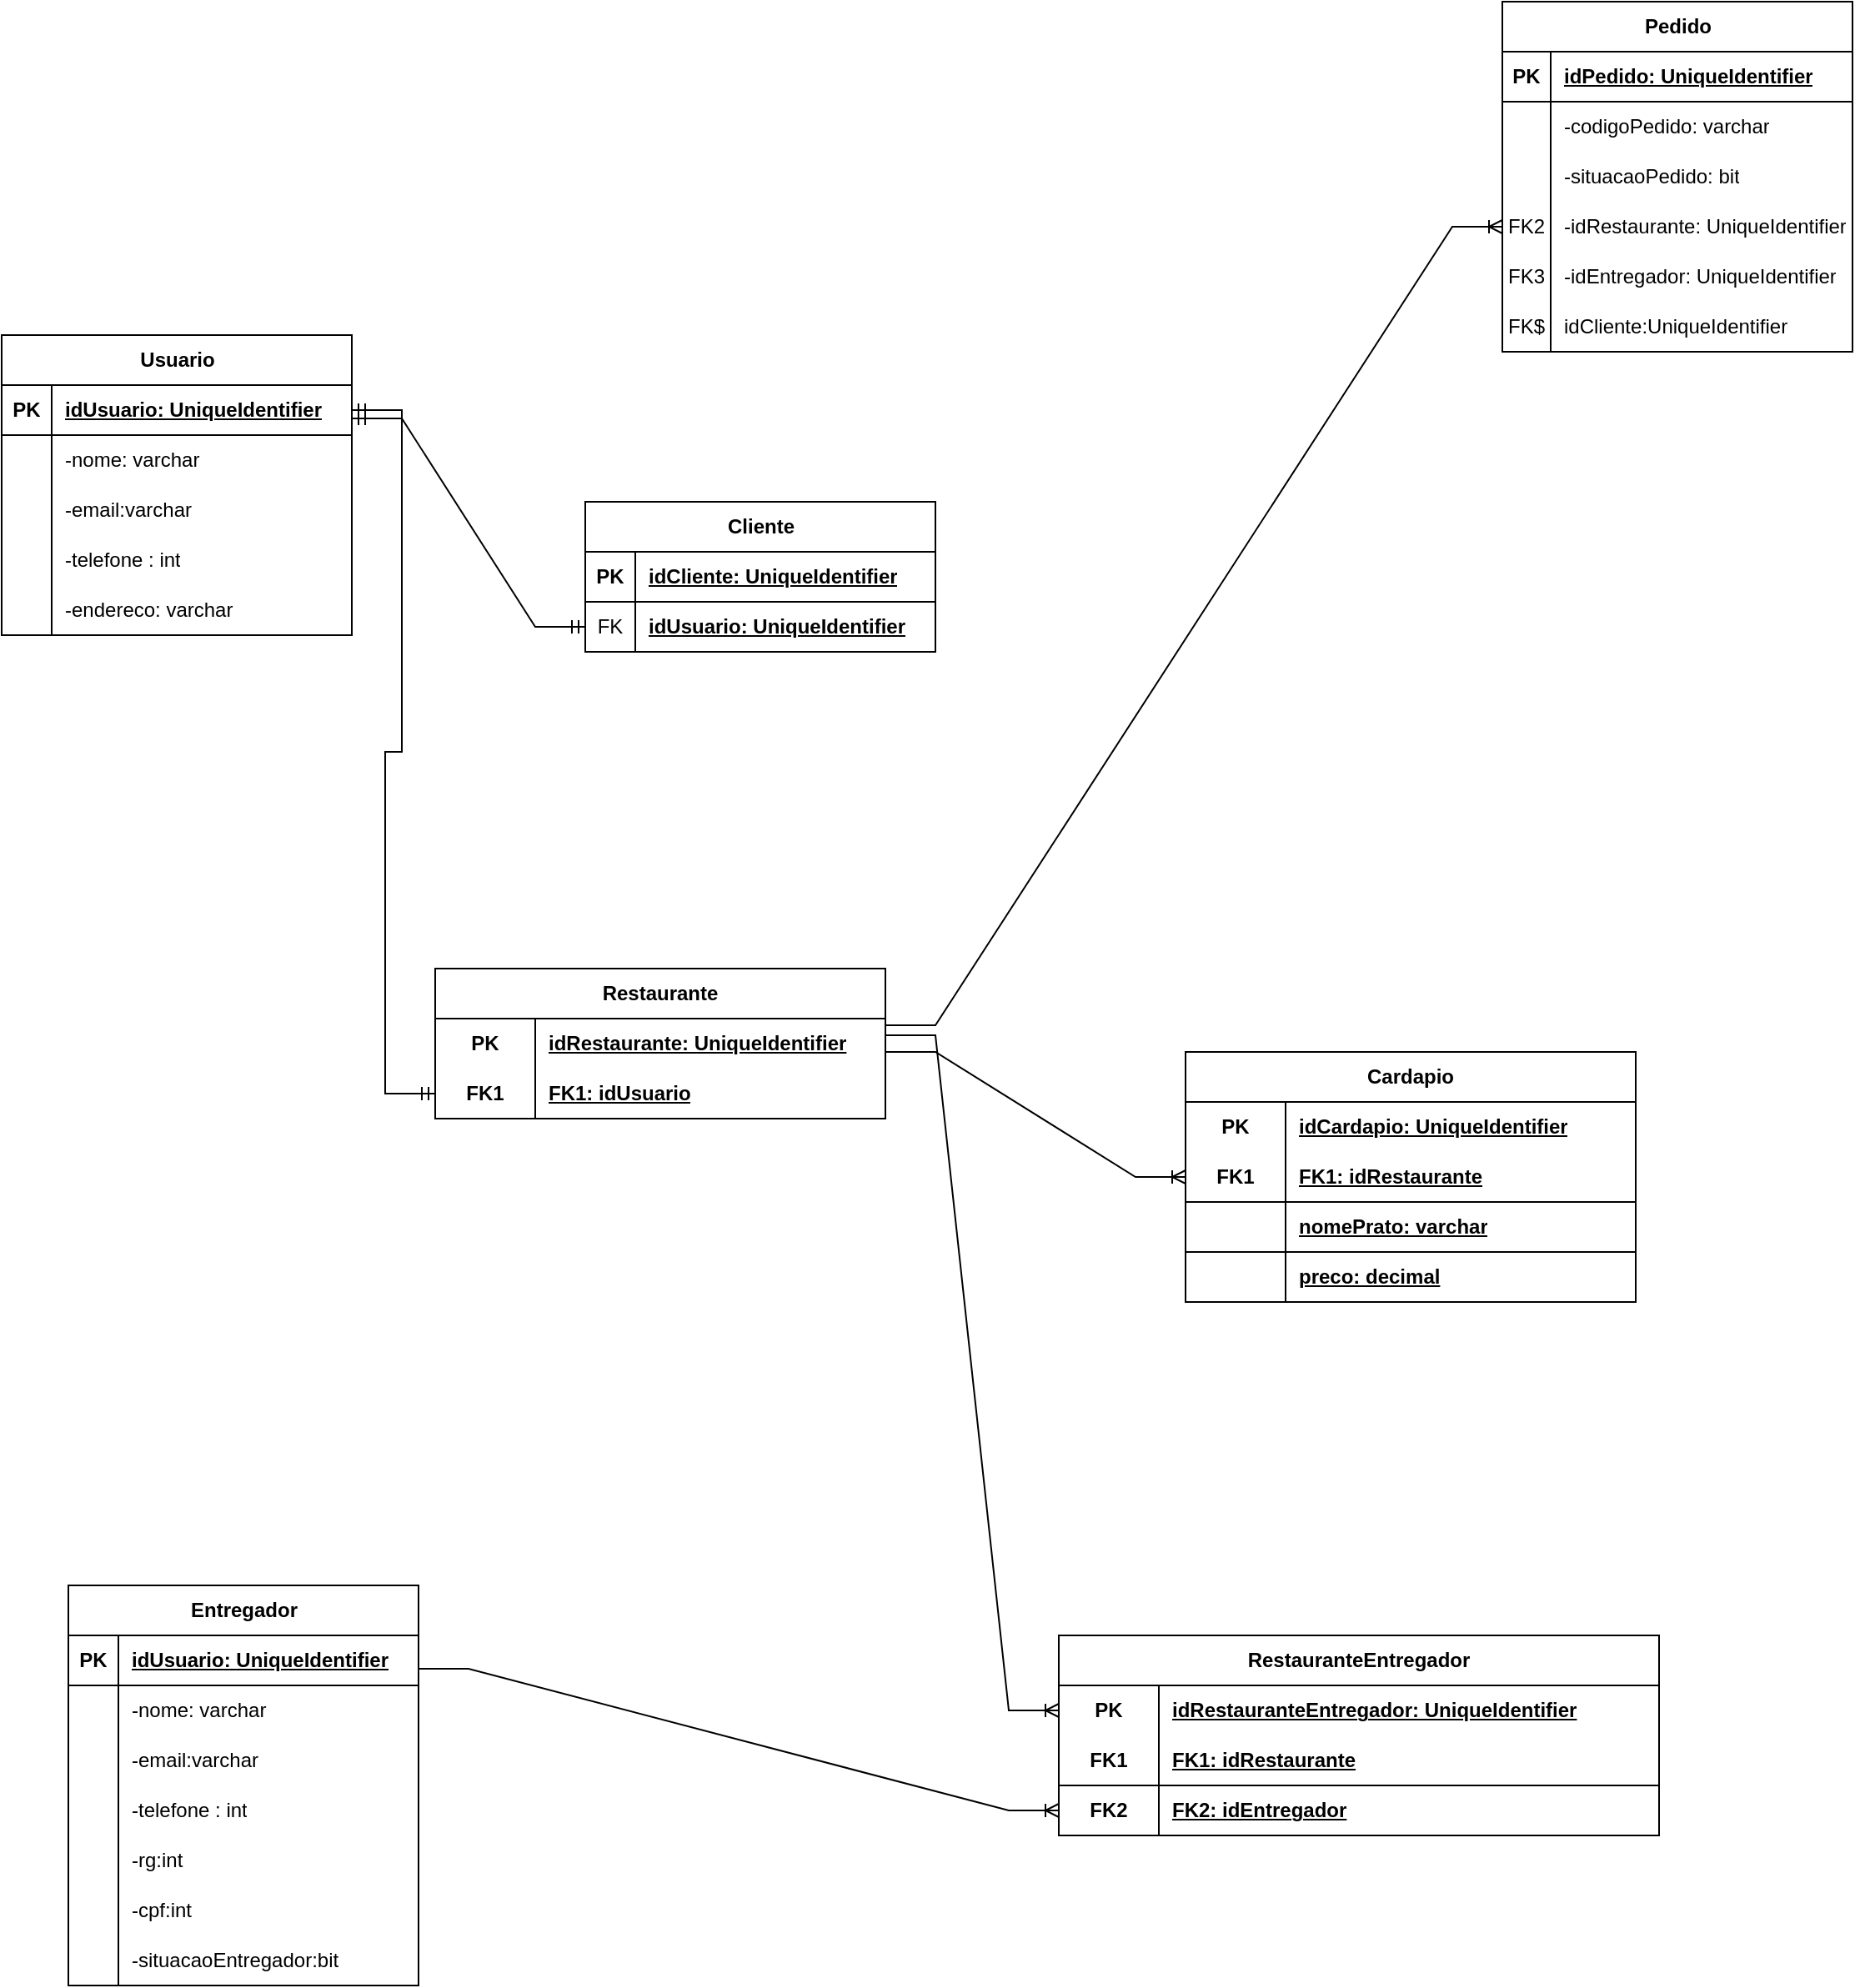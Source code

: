 <mxfile version="24.7.8">
  <diagram name="Página-1" id="-Y7dReDqLMG_7p6A-s5E">
    <mxGraphModel dx="2230" dy="709" grid="1" gridSize="10" guides="1" tooltips="1" connect="1" arrows="1" fold="1" page="1" pageScale="1" pageWidth="827" pageHeight="1169" math="0" shadow="0">
      <root>
        <mxCell id="0" />
        <mxCell id="1" parent="0" />
        <mxCell id="QCK3yea9GTMi5cjXFWYi-73" value="Usuario" style="shape=table;startSize=30;container=1;collapsible=1;childLayout=tableLayout;fixedRows=1;rowLines=0;fontStyle=1;align=center;resizeLast=1;html=1;" parent="1" vertex="1">
          <mxGeometry x="-580" y="680" width="210" height="180" as="geometry" />
        </mxCell>
        <mxCell id="QCK3yea9GTMi5cjXFWYi-74" value="" style="shape=tableRow;horizontal=0;startSize=0;swimlaneHead=0;swimlaneBody=0;fillColor=none;collapsible=0;dropTarget=0;points=[[0,0.5],[1,0.5]];portConstraint=eastwest;top=0;left=0;right=0;bottom=1;" parent="QCK3yea9GTMi5cjXFWYi-73" vertex="1">
          <mxGeometry y="30" width="210" height="30" as="geometry" />
        </mxCell>
        <mxCell id="QCK3yea9GTMi5cjXFWYi-75" value="PK" style="shape=partialRectangle;connectable=0;fillColor=none;top=0;left=0;bottom=0;right=0;fontStyle=1;overflow=hidden;whiteSpace=wrap;html=1;" parent="QCK3yea9GTMi5cjXFWYi-74" vertex="1">
          <mxGeometry width="30" height="30" as="geometry">
            <mxRectangle width="30" height="30" as="alternateBounds" />
          </mxGeometry>
        </mxCell>
        <mxCell id="QCK3yea9GTMi5cjXFWYi-76" value="idUsuario: UniqueIdentifier" style="shape=partialRectangle;connectable=0;fillColor=none;top=0;left=0;bottom=0;right=0;align=left;spacingLeft=6;fontStyle=5;overflow=hidden;whiteSpace=wrap;html=1;" parent="QCK3yea9GTMi5cjXFWYi-74" vertex="1">
          <mxGeometry x="30" width="180" height="30" as="geometry">
            <mxRectangle width="180" height="30" as="alternateBounds" />
          </mxGeometry>
        </mxCell>
        <mxCell id="QCK3yea9GTMi5cjXFWYi-77" value="" style="shape=tableRow;horizontal=0;startSize=0;swimlaneHead=0;swimlaneBody=0;fillColor=none;collapsible=0;dropTarget=0;points=[[0,0.5],[1,0.5]];portConstraint=eastwest;top=0;left=0;right=0;bottom=0;" parent="QCK3yea9GTMi5cjXFWYi-73" vertex="1">
          <mxGeometry y="60" width="210" height="30" as="geometry" />
        </mxCell>
        <mxCell id="QCK3yea9GTMi5cjXFWYi-78" value="" style="shape=partialRectangle;connectable=0;fillColor=none;top=0;left=0;bottom=0;right=0;editable=1;overflow=hidden;whiteSpace=wrap;html=1;" parent="QCK3yea9GTMi5cjXFWYi-77" vertex="1">
          <mxGeometry width="30" height="30" as="geometry">
            <mxRectangle width="30" height="30" as="alternateBounds" />
          </mxGeometry>
        </mxCell>
        <mxCell id="QCK3yea9GTMi5cjXFWYi-79" value="-nome: varchar" style="shape=partialRectangle;connectable=0;fillColor=none;top=0;left=0;bottom=0;right=0;align=left;spacingLeft=6;overflow=hidden;whiteSpace=wrap;html=1;" parent="QCK3yea9GTMi5cjXFWYi-77" vertex="1">
          <mxGeometry x="30" width="180" height="30" as="geometry">
            <mxRectangle width="180" height="30" as="alternateBounds" />
          </mxGeometry>
        </mxCell>
        <mxCell id="QCK3yea9GTMi5cjXFWYi-80" value="" style="shape=tableRow;horizontal=0;startSize=0;swimlaneHead=0;swimlaneBody=0;fillColor=none;collapsible=0;dropTarget=0;points=[[0,0.5],[1,0.5]];portConstraint=eastwest;top=0;left=0;right=0;bottom=0;" parent="QCK3yea9GTMi5cjXFWYi-73" vertex="1">
          <mxGeometry y="90" width="210" height="30" as="geometry" />
        </mxCell>
        <mxCell id="QCK3yea9GTMi5cjXFWYi-81" value="" style="shape=partialRectangle;connectable=0;fillColor=none;top=0;left=0;bottom=0;right=0;editable=1;overflow=hidden;whiteSpace=wrap;html=1;" parent="QCK3yea9GTMi5cjXFWYi-80" vertex="1">
          <mxGeometry width="30" height="30" as="geometry">
            <mxRectangle width="30" height="30" as="alternateBounds" />
          </mxGeometry>
        </mxCell>
        <mxCell id="QCK3yea9GTMi5cjXFWYi-82" value="-email:varchar" style="shape=partialRectangle;connectable=0;fillColor=none;top=0;left=0;bottom=0;right=0;align=left;spacingLeft=6;overflow=hidden;whiteSpace=wrap;html=1;" parent="QCK3yea9GTMi5cjXFWYi-80" vertex="1">
          <mxGeometry x="30" width="180" height="30" as="geometry">
            <mxRectangle width="180" height="30" as="alternateBounds" />
          </mxGeometry>
        </mxCell>
        <mxCell id="QCK3yea9GTMi5cjXFWYi-83" value="" style="shape=tableRow;horizontal=0;startSize=0;swimlaneHead=0;swimlaneBody=0;fillColor=none;collapsible=0;dropTarget=0;points=[[0,0.5],[1,0.5]];portConstraint=eastwest;top=0;left=0;right=0;bottom=0;" parent="QCK3yea9GTMi5cjXFWYi-73" vertex="1">
          <mxGeometry y="120" width="210" height="30" as="geometry" />
        </mxCell>
        <mxCell id="QCK3yea9GTMi5cjXFWYi-84" value="" style="shape=partialRectangle;connectable=0;fillColor=none;top=0;left=0;bottom=0;right=0;editable=1;overflow=hidden;whiteSpace=wrap;html=1;" parent="QCK3yea9GTMi5cjXFWYi-83" vertex="1">
          <mxGeometry width="30" height="30" as="geometry">
            <mxRectangle width="30" height="30" as="alternateBounds" />
          </mxGeometry>
        </mxCell>
        <mxCell id="QCK3yea9GTMi5cjXFWYi-85" value="-telefone : int" style="shape=partialRectangle;connectable=0;fillColor=none;top=0;left=0;bottom=0;right=0;align=left;spacingLeft=6;overflow=hidden;whiteSpace=wrap;html=1;" parent="QCK3yea9GTMi5cjXFWYi-83" vertex="1">
          <mxGeometry x="30" width="180" height="30" as="geometry">
            <mxRectangle width="180" height="30" as="alternateBounds" />
          </mxGeometry>
        </mxCell>
        <mxCell id="QCK3yea9GTMi5cjXFWYi-90" style="shape=tableRow;horizontal=0;startSize=0;swimlaneHead=0;swimlaneBody=0;fillColor=none;collapsible=0;dropTarget=0;points=[[0,0.5],[1,0.5]];portConstraint=eastwest;top=0;left=0;right=0;bottom=0;" parent="QCK3yea9GTMi5cjXFWYi-73" vertex="1">
          <mxGeometry y="150" width="210" height="30" as="geometry" />
        </mxCell>
        <mxCell id="QCK3yea9GTMi5cjXFWYi-91" style="shape=partialRectangle;connectable=0;fillColor=none;top=0;left=0;bottom=0;right=0;editable=1;overflow=hidden;whiteSpace=wrap;html=1;" parent="QCK3yea9GTMi5cjXFWYi-90" vertex="1">
          <mxGeometry width="30" height="30" as="geometry">
            <mxRectangle width="30" height="30" as="alternateBounds" />
          </mxGeometry>
        </mxCell>
        <mxCell id="QCK3yea9GTMi5cjXFWYi-92" value="-endereco: varchar" style="shape=partialRectangle;connectable=0;fillColor=none;top=0;left=0;bottom=0;right=0;align=left;spacingLeft=6;overflow=hidden;whiteSpace=wrap;html=1;" parent="QCK3yea9GTMi5cjXFWYi-90" vertex="1">
          <mxGeometry x="30" width="180" height="30" as="geometry">
            <mxRectangle width="180" height="30" as="alternateBounds" />
          </mxGeometry>
        </mxCell>
        <mxCell id="QCK3yea9GTMi5cjXFWYi-109" value="Restaurante" style="shape=table;startSize=30;container=1;collapsible=1;childLayout=tableLayout;fixedRows=1;rowLines=0;fontStyle=1;align=center;resizeLast=1;html=1;whiteSpace=wrap;" parent="1" vertex="1">
          <mxGeometry x="-320" y="1060" width="270" height="90" as="geometry" />
        </mxCell>
        <mxCell id="QCK3yea9GTMi5cjXFWYi-110" value="" style="shape=tableRow;horizontal=0;startSize=0;swimlaneHead=0;swimlaneBody=0;fillColor=none;collapsible=0;dropTarget=0;points=[[0,0.5],[1,0.5]];portConstraint=eastwest;top=0;left=0;right=0;bottom=0;html=1;" parent="QCK3yea9GTMi5cjXFWYi-109" vertex="1">
          <mxGeometry y="30" width="270" height="30" as="geometry" />
        </mxCell>
        <mxCell id="QCK3yea9GTMi5cjXFWYi-111" value="PK" style="shape=partialRectangle;connectable=0;fillColor=none;top=0;left=0;bottom=0;right=0;fontStyle=1;overflow=hidden;html=1;whiteSpace=wrap;" parent="QCK3yea9GTMi5cjXFWYi-110" vertex="1">
          <mxGeometry width="60" height="30" as="geometry">
            <mxRectangle width="60" height="30" as="alternateBounds" />
          </mxGeometry>
        </mxCell>
        <mxCell id="QCK3yea9GTMi5cjXFWYi-112" value="idRestaurante: UniqueIdentifier" style="shape=partialRectangle;connectable=0;fillColor=none;top=0;left=0;bottom=0;right=0;align=left;spacingLeft=6;fontStyle=5;overflow=hidden;html=1;whiteSpace=wrap;" parent="QCK3yea9GTMi5cjXFWYi-110" vertex="1">
          <mxGeometry x="60" width="210" height="30" as="geometry">
            <mxRectangle width="210" height="30" as="alternateBounds" />
          </mxGeometry>
        </mxCell>
        <mxCell id="QCK3yea9GTMi5cjXFWYi-113" value="" style="shape=tableRow;horizontal=0;startSize=0;swimlaneHead=0;swimlaneBody=0;fillColor=none;collapsible=0;dropTarget=0;points=[[0,0.5],[1,0.5]];portConstraint=eastwest;top=0;left=0;right=0;bottom=1;html=1;" parent="QCK3yea9GTMi5cjXFWYi-109" vertex="1">
          <mxGeometry y="60" width="270" height="30" as="geometry" />
        </mxCell>
        <mxCell id="QCK3yea9GTMi5cjXFWYi-114" value="FK1" style="shape=partialRectangle;connectable=0;fillColor=none;top=0;left=0;bottom=0;right=0;fontStyle=1;overflow=hidden;html=1;whiteSpace=wrap;" parent="QCK3yea9GTMi5cjXFWYi-113" vertex="1">
          <mxGeometry width="60" height="30" as="geometry">
            <mxRectangle width="60" height="30" as="alternateBounds" />
          </mxGeometry>
        </mxCell>
        <mxCell id="QCK3yea9GTMi5cjXFWYi-115" value="FK1: idUsuario" style="shape=partialRectangle;connectable=0;fillColor=none;top=0;left=0;bottom=0;right=0;align=left;spacingLeft=6;fontStyle=5;overflow=hidden;html=1;whiteSpace=wrap;" parent="QCK3yea9GTMi5cjXFWYi-113" vertex="1">
          <mxGeometry x="60" width="210" height="30" as="geometry">
            <mxRectangle width="210" height="30" as="alternateBounds" />
          </mxGeometry>
        </mxCell>
        <mxCell id="QCK3yea9GTMi5cjXFWYi-125" value="Cliente" style="shape=table;startSize=30;container=1;collapsible=1;childLayout=tableLayout;fixedRows=1;rowLines=0;fontStyle=1;align=center;resizeLast=1;html=1;" parent="1" vertex="1">
          <mxGeometry x="-230" y="780" width="210" height="90" as="geometry" />
        </mxCell>
        <mxCell id="QCK3yea9GTMi5cjXFWYi-126" value="" style="shape=tableRow;horizontal=0;startSize=0;swimlaneHead=0;swimlaneBody=0;fillColor=none;collapsible=0;dropTarget=0;points=[[0,0.5],[1,0.5]];portConstraint=eastwest;top=0;left=0;right=0;bottom=1;" parent="QCK3yea9GTMi5cjXFWYi-125" vertex="1">
          <mxGeometry y="30" width="210" height="30" as="geometry" />
        </mxCell>
        <mxCell id="QCK3yea9GTMi5cjXFWYi-127" value="PK" style="shape=partialRectangle;connectable=0;fillColor=none;top=0;left=0;bottom=0;right=0;fontStyle=1;overflow=hidden;whiteSpace=wrap;html=1;" parent="QCK3yea9GTMi5cjXFWYi-126" vertex="1">
          <mxGeometry width="30" height="30" as="geometry">
            <mxRectangle width="30" height="30" as="alternateBounds" />
          </mxGeometry>
        </mxCell>
        <mxCell id="QCK3yea9GTMi5cjXFWYi-128" value="idCliente: UniqueIdentifier" style="shape=partialRectangle;connectable=0;fillColor=none;top=0;left=0;bottom=0;right=0;align=left;spacingLeft=6;fontStyle=5;overflow=hidden;whiteSpace=wrap;html=1;" parent="QCK3yea9GTMi5cjXFWYi-126" vertex="1">
          <mxGeometry x="30" width="180" height="30" as="geometry">
            <mxRectangle width="180" height="30" as="alternateBounds" />
          </mxGeometry>
        </mxCell>
        <mxCell id="QCK3yea9GTMi5cjXFWYi-129" value="" style="shape=tableRow;horizontal=0;startSize=0;swimlaneHead=0;swimlaneBody=0;fillColor=none;collapsible=0;dropTarget=0;points=[[0,0.5],[1,0.5]];portConstraint=eastwest;top=0;left=0;right=0;bottom=0;" parent="QCK3yea9GTMi5cjXFWYi-125" vertex="1">
          <mxGeometry y="60" width="210" height="30" as="geometry" />
        </mxCell>
        <mxCell id="QCK3yea9GTMi5cjXFWYi-130" value="FK" style="shape=partialRectangle;connectable=0;fillColor=none;top=0;left=0;bottom=0;right=0;editable=1;overflow=hidden;whiteSpace=wrap;html=1;" parent="QCK3yea9GTMi5cjXFWYi-129" vertex="1">
          <mxGeometry width="30" height="30" as="geometry">
            <mxRectangle width="30" height="30" as="alternateBounds" />
          </mxGeometry>
        </mxCell>
        <mxCell id="QCK3yea9GTMi5cjXFWYi-131" value="&lt;span style=&quot;font-weight: 700; text-decoration-line: underline;&quot;&gt;idUsuario: UniqueIdentifier&lt;/span&gt;" style="shape=partialRectangle;connectable=0;fillColor=none;top=0;left=0;bottom=0;right=0;align=left;spacingLeft=6;overflow=hidden;whiteSpace=wrap;html=1;" parent="QCK3yea9GTMi5cjXFWYi-129" vertex="1">
          <mxGeometry x="30" width="180" height="30" as="geometry">
            <mxRectangle width="180" height="30" as="alternateBounds" />
          </mxGeometry>
        </mxCell>
        <mxCell id="QCK3yea9GTMi5cjXFWYi-144" value="Cardapio" style="shape=table;startSize=30;container=1;collapsible=1;childLayout=tableLayout;fixedRows=1;rowLines=0;fontStyle=1;align=center;resizeLast=1;html=1;whiteSpace=wrap;" parent="1" vertex="1">
          <mxGeometry x="130" y="1110" width="270" height="150" as="geometry" />
        </mxCell>
        <mxCell id="QCK3yea9GTMi5cjXFWYi-145" value="" style="shape=tableRow;horizontal=0;startSize=0;swimlaneHead=0;swimlaneBody=0;fillColor=none;collapsible=0;dropTarget=0;points=[[0,0.5],[1,0.5]];portConstraint=eastwest;top=0;left=0;right=0;bottom=0;html=1;" parent="QCK3yea9GTMi5cjXFWYi-144" vertex="1">
          <mxGeometry y="30" width="270" height="30" as="geometry" />
        </mxCell>
        <mxCell id="QCK3yea9GTMi5cjXFWYi-146" value="PK" style="shape=partialRectangle;connectable=0;fillColor=none;top=0;left=0;bottom=0;right=0;fontStyle=1;overflow=hidden;html=1;whiteSpace=wrap;" parent="QCK3yea9GTMi5cjXFWYi-145" vertex="1">
          <mxGeometry width="60" height="30" as="geometry">
            <mxRectangle width="60" height="30" as="alternateBounds" />
          </mxGeometry>
        </mxCell>
        <mxCell id="QCK3yea9GTMi5cjXFWYi-147" value="idCardapio: UniqueIdentifier" style="shape=partialRectangle;connectable=0;fillColor=none;top=0;left=0;bottom=0;right=0;align=left;spacingLeft=6;fontStyle=5;overflow=hidden;html=1;whiteSpace=wrap;" parent="QCK3yea9GTMi5cjXFWYi-145" vertex="1">
          <mxGeometry x="60" width="210" height="30" as="geometry">
            <mxRectangle width="210" height="30" as="alternateBounds" />
          </mxGeometry>
        </mxCell>
        <mxCell id="QCK3yea9GTMi5cjXFWYi-148" value="" style="shape=tableRow;horizontal=0;startSize=0;swimlaneHead=0;swimlaneBody=0;fillColor=none;collapsible=0;dropTarget=0;points=[[0,0.5],[1,0.5]];portConstraint=eastwest;top=0;left=0;right=0;bottom=1;html=1;" parent="QCK3yea9GTMi5cjXFWYi-144" vertex="1">
          <mxGeometry y="60" width="270" height="30" as="geometry" />
        </mxCell>
        <mxCell id="QCK3yea9GTMi5cjXFWYi-149" value="FK1" style="shape=partialRectangle;connectable=0;fillColor=none;top=0;left=0;bottom=0;right=0;fontStyle=1;overflow=hidden;html=1;whiteSpace=wrap;" parent="QCK3yea9GTMi5cjXFWYi-148" vertex="1">
          <mxGeometry width="60" height="30" as="geometry">
            <mxRectangle width="60" height="30" as="alternateBounds" />
          </mxGeometry>
        </mxCell>
        <mxCell id="QCK3yea9GTMi5cjXFWYi-150" value="FK1: idRestaurante" style="shape=partialRectangle;connectable=0;fillColor=none;top=0;left=0;bottom=0;right=0;align=left;spacingLeft=6;fontStyle=5;overflow=hidden;html=1;whiteSpace=wrap;" parent="QCK3yea9GTMi5cjXFWYi-148" vertex="1">
          <mxGeometry x="60" width="210" height="30" as="geometry">
            <mxRectangle width="210" height="30" as="alternateBounds" />
          </mxGeometry>
        </mxCell>
        <mxCell id="QCK3yea9GTMi5cjXFWYi-151" style="shape=tableRow;horizontal=0;startSize=0;swimlaneHead=0;swimlaneBody=0;fillColor=none;collapsible=0;dropTarget=0;points=[[0,0.5],[1,0.5]];portConstraint=eastwest;top=0;left=0;right=0;bottom=1;html=1;" parent="QCK3yea9GTMi5cjXFWYi-144" vertex="1">
          <mxGeometry y="90" width="270" height="30" as="geometry" />
        </mxCell>
        <mxCell id="QCK3yea9GTMi5cjXFWYi-152" value="" style="shape=partialRectangle;connectable=0;fillColor=none;top=0;left=0;bottom=0;right=0;fontStyle=1;overflow=hidden;html=1;whiteSpace=wrap;" parent="QCK3yea9GTMi5cjXFWYi-151" vertex="1">
          <mxGeometry width="60" height="30" as="geometry">
            <mxRectangle width="60" height="30" as="alternateBounds" />
          </mxGeometry>
        </mxCell>
        <mxCell id="QCK3yea9GTMi5cjXFWYi-153" value="nomePrato: varchar" style="shape=partialRectangle;connectable=0;fillColor=none;top=0;left=0;bottom=0;right=0;align=left;spacingLeft=6;fontStyle=5;overflow=hidden;html=1;whiteSpace=wrap;" parent="QCK3yea9GTMi5cjXFWYi-151" vertex="1">
          <mxGeometry x="60" width="210" height="30" as="geometry">
            <mxRectangle width="210" height="30" as="alternateBounds" />
          </mxGeometry>
        </mxCell>
        <mxCell id="QCK3yea9GTMi5cjXFWYi-154" style="shape=tableRow;horizontal=0;startSize=0;swimlaneHead=0;swimlaneBody=0;fillColor=none;collapsible=0;dropTarget=0;points=[[0,0.5],[1,0.5]];portConstraint=eastwest;top=0;left=0;right=0;bottom=1;html=1;" parent="QCK3yea9GTMi5cjXFWYi-144" vertex="1">
          <mxGeometry y="120" width="270" height="30" as="geometry" />
        </mxCell>
        <mxCell id="QCK3yea9GTMi5cjXFWYi-155" style="shape=partialRectangle;connectable=0;fillColor=none;top=0;left=0;bottom=0;right=0;fontStyle=1;overflow=hidden;html=1;whiteSpace=wrap;" parent="QCK3yea9GTMi5cjXFWYi-154" vertex="1">
          <mxGeometry width="60" height="30" as="geometry">
            <mxRectangle width="60" height="30" as="alternateBounds" />
          </mxGeometry>
        </mxCell>
        <mxCell id="QCK3yea9GTMi5cjXFWYi-156" value="preco: decimal" style="shape=partialRectangle;connectable=0;fillColor=none;top=0;left=0;bottom=0;right=0;align=left;spacingLeft=6;fontStyle=5;overflow=hidden;html=1;whiteSpace=wrap;" parent="QCK3yea9GTMi5cjXFWYi-154" vertex="1">
          <mxGeometry x="60" width="210" height="30" as="geometry">
            <mxRectangle width="210" height="30" as="alternateBounds" />
          </mxGeometry>
        </mxCell>
        <mxCell id="QCK3yea9GTMi5cjXFWYi-157" value="Pedido" style="shape=table;startSize=30;container=1;collapsible=1;childLayout=tableLayout;fixedRows=1;rowLines=0;fontStyle=1;align=center;resizeLast=1;html=1;" parent="1" vertex="1">
          <mxGeometry x="320" y="480" width="210" height="210" as="geometry" />
        </mxCell>
        <mxCell id="QCK3yea9GTMi5cjXFWYi-158" value="" style="shape=tableRow;horizontal=0;startSize=0;swimlaneHead=0;swimlaneBody=0;fillColor=none;collapsible=0;dropTarget=0;points=[[0,0.5],[1,0.5]];portConstraint=eastwest;top=0;left=0;right=0;bottom=1;" parent="QCK3yea9GTMi5cjXFWYi-157" vertex="1">
          <mxGeometry y="30" width="210" height="30" as="geometry" />
        </mxCell>
        <mxCell id="QCK3yea9GTMi5cjXFWYi-159" value="PK" style="shape=partialRectangle;connectable=0;fillColor=none;top=0;left=0;bottom=0;right=0;fontStyle=1;overflow=hidden;whiteSpace=wrap;html=1;" parent="QCK3yea9GTMi5cjXFWYi-158" vertex="1">
          <mxGeometry width="29" height="30" as="geometry">
            <mxRectangle width="29" height="30" as="alternateBounds" />
          </mxGeometry>
        </mxCell>
        <mxCell id="QCK3yea9GTMi5cjXFWYi-160" value="idPedido: UniqueIdentifier" style="shape=partialRectangle;connectable=0;fillColor=none;top=0;left=0;bottom=0;right=0;align=left;spacingLeft=6;fontStyle=5;overflow=hidden;whiteSpace=wrap;html=1;" parent="QCK3yea9GTMi5cjXFWYi-158" vertex="1">
          <mxGeometry x="29" width="181" height="30" as="geometry">
            <mxRectangle width="181" height="30" as="alternateBounds" />
          </mxGeometry>
        </mxCell>
        <mxCell id="QCK3yea9GTMi5cjXFWYi-161" value="" style="shape=tableRow;horizontal=0;startSize=0;swimlaneHead=0;swimlaneBody=0;fillColor=none;collapsible=0;dropTarget=0;points=[[0,0.5],[1,0.5]];portConstraint=eastwest;top=0;left=0;right=0;bottom=0;" parent="QCK3yea9GTMi5cjXFWYi-157" vertex="1">
          <mxGeometry y="60" width="210" height="30" as="geometry" />
        </mxCell>
        <mxCell id="QCK3yea9GTMi5cjXFWYi-162" value="" style="shape=partialRectangle;connectable=0;fillColor=none;top=0;left=0;bottom=0;right=0;editable=1;overflow=hidden;whiteSpace=wrap;html=1;" parent="QCK3yea9GTMi5cjXFWYi-161" vertex="1">
          <mxGeometry width="29" height="30" as="geometry">
            <mxRectangle width="29" height="30" as="alternateBounds" />
          </mxGeometry>
        </mxCell>
        <mxCell id="QCK3yea9GTMi5cjXFWYi-163" value="-codigoPedido: varchar" style="shape=partialRectangle;connectable=0;fillColor=none;top=0;left=0;bottom=0;right=0;align=left;spacingLeft=6;overflow=hidden;whiteSpace=wrap;html=1;" parent="QCK3yea9GTMi5cjXFWYi-161" vertex="1">
          <mxGeometry x="29" width="181" height="30" as="geometry">
            <mxRectangle width="181" height="30" as="alternateBounds" />
          </mxGeometry>
        </mxCell>
        <mxCell id="QCK3yea9GTMi5cjXFWYi-167" value="" style="shape=tableRow;horizontal=0;startSize=0;swimlaneHead=0;swimlaneBody=0;fillColor=none;collapsible=0;dropTarget=0;points=[[0,0.5],[1,0.5]];portConstraint=eastwest;top=0;left=0;right=0;bottom=0;" parent="QCK3yea9GTMi5cjXFWYi-157" vertex="1">
          <mxGeometry y="90" width="210" height="30" as="geometry" />
        </mxCell>
        <mxCell id="QCK3yea9GTMi5cjXFWYi-168" value="" style="shape=partialRectangle;connectable=0;fillColor=none;top=0;left=0;bottom=0;right=0;editable=1;overflow=hidden;whiteSpace=wrap;html=1;" parent="QCK3yea9GTMi5cjXFWYi-167" vertex="1">
          <mxGeometry width="29" height="30" as="geometry">
            <mxRectangle width="29" height="30" as="alternateBounds" />
          </mxGeometry>
        </mxCell>
        <mxCell id="QCK3yea9GTMi5cjXFWYi-169" value="-situacaoPedido: bit" style="shape=partialRectangle;connectable=0;fillColor=none;top=0;left=0;bottom=0;right=0;align=left;spacingLeft=6;overflow=hidden;whiteSpace=wrap;html=1;" parent="QCK3yea9GTMi5cjXFWYi-167" vertex="1">
          <mxGeometry x="29" width="181" height="30" as="geometry">
            <mxRectangle width="181" height="30" as="alternateBounds" />
          </mxGeometry>
        </mxCell>
        <mxCell id="IZhkDvlzrghawlLYdeey-4" style="shape=tableRow;horizontal=0;startSize=0;swimlaneHead=0;swimlaneBody=0;fillColor=none;collapsible=0;dropTarget=0;points=[[0,0.5],[1,0.5]];portConstraint=eastwest;top=0;left=0;right=0;bottom=0;" vertex="1" parent="QCK3yea9GTMi5cjXFWYi-157">
          <mxGeometry y="120" width="210" height="30" as="geometry" />
        </mxCell>
        <mxCell id="IZhkDvlzrghawlLYdeey-5" value="FK2" style="shape=partialRectangle;connectable=0;fillColor=none;top=0;left=0;bottom=0;right=0;editable=1;overflow=hidden;whiteSpace=wrap;html=1;" vertex="1" parent="IZhkDvlzrghawlLYdeey-4">
          <mxGeometry width="29" height="30" as="geometry">
            <mxRectangle width="29" height="30" as="alternateBounds" />
          </mxGeometry>
        </mxCell>
        <mxCell id="IZhkDvlzrghawlLYdeey-6" value="-idRestaurante: UniqueIdentifier" style="shape=partialRectangle;connectable=0;fillColor=none;top=0;left=0;bottom=0;right=0;align=left;spacingLeft=6;overflow=hidden;whiteSpace=wrap;html=1;" vertex="1" parent="IZhkDvlzrghawlLYdeey-4">
          <mxGeometry x="29" width="181" height="30" as="geometry">
            <mxRectangle width="181" height="30" as="alternateBounds" />
          </mxGeometry>
        </mxCell>
        <mxCell id="IZhkDvlzrghawlLYdeey-7" style="shape=tableRow;horizontal=0;startSize=0;swimlaneHead=0;swimlaneBody=0;fillColor=none;collapsible=0;dropTarget=0;points=[[0,0.5],[1,0.5]];portConstraint=eastwest;top=0;left=0;right=0;bottom=0;" vertex="1" parent="QCK3yea9GTMi5cjXFWYi-157">
          <mxGeometry y="150" width="210" height="30" as="geometry" />
        </mxCell>
        <mxCell id="IZhkDvlzrghawlLYdeey-8" value="FK3" style="shape=partialRectangle;connectable=0;fillColor=none;top=0;left=0;bottom=0;right=0;editable=1;overflow=hidden;whiteSpace=wrap;html=1;" vertex="1" parent="IZhkDvlzrghawlLYdeey-7">
          <mxGeometry width="29" height="30" as="geometry">
            <mxRectangle width="29" height="30" as="alternateBounds" />
          </mxGeometry>
        </mxCell>
        <mxCell id="IZhkDvlzrghawlLYdeey-9" value="-idEntregador: UniqueIdentifier" style="shape=partialRectangle;connectable=0;fillColor=none;top=0;left=0;bottom=0;right=0;align=left;spacingLeft=6;overflow=hidden;whiteSpace=wrap;html=1;" vertex="1" parent="IZhkDvlzrghawlLYdeey-7">
          <mxGeometry x="29" width="181" height="30" as="geometry">
            <mxRectangle width="181" height="30" as="alternateBounds" />
          </mxGeometry>
        </mxCell>
        <mxCell id="IZhkDvlzrghawlLYdeey-23" style="shape=tableRow;horizontal=0;startSize=0;swimlaneHead=0;swimlaneBody=0;fillColor=none;collapsible=0;dropTarget=0;points=[[0,0.5],[1,0.5]];portConstraint=eastwest;top=0;left=0;right=0;bottom=0;" vertex="1" parent="QCK3yea9GTMi5cjXFWYi-157">
          <mxGeometry y="180" width="210" height="30" as="geometry" />
        </mxCell>
        <mxCell id="IZhkDvlzrghawlLYdeey-24" value="FK$" style="shape=partialRectangle;connectable=0;fillColor=none;top=0;left=0;bottom=0;right=0;editable=1;overflow=hidden;whiteSpace=wrap;html=1;" vertex="1" parent="IZhkDvlzrghawlLYdeey-23">
          <mxGeometry width="29" height="30" as="geometry">
            <mxRectangle width="29" height="30" as="alternateBounds" />
          </mxGeometry>
        </mxCell>
        <mxCell id="IZhkDvlzrghawlLYdeey-25" value="idCliente:UniqueIdentifier" style="shape=partialRectangle;connectable=0;fillColor=none;top=0;left=0;bottom=0;right=0;align=left;spacingLeft=6;overflow=hidden;whiteSpace=wrap;html=1;" vertex="1" parent="IZhkDvlzrghawlLYdeey-23">
          <mxGeometry x="29" width="181" height="30" as="geometry">
            <mxRectangle width="181" height="30" as="alternateBounds" />
          </mxGeometry>
        </mxCell>
        <mxCell id="IZhkDvlzrghawlLYdeey-10" value="RestauranteEntregador" style="shape=table;startSize=30;container=1;collapsible=1;childLayout=tableLayout;fixedRows=1;rowLines=0;fontStyle=1;align=center;resizeLast=1;html=1;whiteSpace=wrap;" vertex="1" parent="1">
          <mxGeometry x="54" y="1460" width="360" height="120" as="geometry" />
        </mxCell>
        <mxCell id="IZhkDvlzrghawlLYdeey-11" value="" style="shape=tableRow;horizontal=0;startSize=0;swimlaneHead=0;swimlaneBody=0;fillColor=none;collapsible=0;dropTarget=0;points=[[0,0.5],[1,0.5]];portConstraint=eastwest;top=0;left=0;right=0;bottom=0;html=1;" vertex="1" parent="IZhkDvlzrghawlLYdeey-10">
          <mxGeometry y="30" width="360" height="30" as="geometry" />
        </mxCell>
        <mxCell id="IZhkDvlzrghawlLYdeey-12" value="PK" style="shape=partialRectangle;connectable=0;fillColor=none;top=0;left=0;bottom=0;right=0;fontStyle=1;overflow=hidden;html=1;whiteSpace=wrap;" vertex="1" parent="IZhkDvlzrghawlLYdeey-11">
          <mxGeometry width="60" height="30" as="geometry">
            <mxRectangle width="60" height="30" as="alternateBounds" />
          </mxGeometry>
        </mxCell>
        <mxCell id="IZhkDvlzrghawlLYdeey-13" value="idRestauranteEntregador: UniqueIdentifier" style="shape=partialRectangle;connectable=0;fillColor=none;top=0;left=0;bottom=0;right=0;align=left;spacingLeft=6;fontStyle=5;overflow=hidden;html=1;whiteSpace=wrap;" vertex="1" parent="IZhkDvlzrghawlLYdeey-11">
          <mxGeometry x="60" width="300" height="30" as="geometry">
            <mxRectangle width="300" height="30" as="alternateBounds" />
          </mxGeometry>
        </mxCell>
        <mxCell id="IZhkDvlzrghawlLYdeey-14" value="" style="shape=tableRow;horizontal=0;startSize=0;swimlaneHead=0;swimlaneBody=0;fillColor=none;collapsible=0;dropTarget=0;points=[[0,0.5],[1,0.5]];portConstraint=eastwest;top=0;left=0;right=0;bottom=1;html=1;" vertex="1" parent="IZhkDvlzrghawlLYdeey-10">
          <mxGeometry y="60" width="360" height="30" as="geometry" />
        </mxCell>
        <mxCell id="IZhkDvlzrghawlLYdeey-15" value="FK1" style="shape=partialRectangle;connectable=0;fillColor=none;top=0;left=0;bottom=0;right=0;fontStyle=1;overflow=hidden;html=1;whiteSpace=wrap;" vertex="1" parent="IZhkDvlzrghawlLYdeey-14">
          <mxGeometry width="60" height="30" as="geometry">
            <mxRectangle width="60" height="30" as="alternateBounds" />
          </mxGeometry>
        </mxCell>
        <mxCell id="IZhkDvlzrghawlLYdeey-16" value="FK1: idRestaurante" style="shape=partialRectangle;connectable=0;fillColor=none;top=0;left=0;bottom=0;right=0;align=left;spacingLeft=6;fontStyle=5;overflow=hidden;html=1;whiteSpace=wrap;" vertex="1" parent="IZhkDvlzrghawlLYdeey-14">
          <mxGeometry x="60" width="300" height="30" as="geometry">
            <mxRectangle width="300" height="30" as="alternateBounds" />
          </mxGeometry>
        </mxCell>
        <mxCell id="IZhkDvlzrghawlLYdeey-17" style="shape=tableRow;horizontal=0;startSize=0;swimlaneHead=0;swimlaneBody=0;fillColor=none;collapsible=0;dropTarget=0;points=[[0,0.5],[1,0.5]];portConstraint=eastwest;top=0;left=0;right=0;bottom=1;html=1;" vertex="1" parent="IZhkDvlzrghawlLYdeey-10">
          <mxGeometry y="90" width="360" height="30" as="geometry" />
        </mxCell>
        <mxCell id="IZhkDvlzrghawlLYdeey-18" value="FK2" style="shape=partialRectangle;connectable=0;fillColor=none;top=0;left=0;bottom=0;right=0;fontStyle=1;overflow=hidden;html=1;whiteSpace=wrap;" vertex="1" parent="IZhkDvlzrghawlLYdeey-17">
          <mxGeometry width="60" height="30" as="geometry">
            <mxRectangle width="60" height="30" as="alternateBounds" />
          </mxGeometry>
        </mxCell>
        <mxCell id="IZhkDvlzrghawlLYdeey-19" value="FK2: idEntregador" style="shape=partialRectangle;connectable=0;fillColor=none;top=0;left=0;bottom=0;right=0;align=left;spacingLeft=6;fontStyle=5;overflow=hidden;html=1;whiteSpace=wrap;" vertex="1" parent="IZhkDvlzrghawlLYdeey-17">
          <mxGeometry x="60" width="300" height="30" as="geometry">
            <mxRectangle width="300" height="30" as="alternateBounds" />
          </mxGeometry>
        </mxCell>
        <mxCell id="IZhkDvlzrghawlLYdeey-26" value="" style="edgeStyle=entityRelationEdgeStyle;fontSize=12;html=1;endArrow=ERmandOne;startArrow=ERmandOne;rounded=0;entryX=0;entryY=0.5;entryDx=0;entryDy=0;" edge="1" parent="1" target="QCK3yea9GTMi5cjXFWYi-129">
          <mxGeometry width="100" height="100" relative="1" as="geometry">
            <mxPoint x="-370" y="730" as="sourcePoint" />
            <mxPoint x="-270" y="630" as="targetPoint" />
            <Array as="points">
              <mxPoint x="-370" y="1080" />
              <mxPoint x="-230" y="720" />
              <mxPoint x="-260" y="960" />
              <mxPoint x="-300" y="950" />
            </Array>
          </mxGeometry>
        </mxCell>
        <mxCell id="IZhkDvlzrghawlLYdeey-27" value="" style="edgeStyle=entityRelationEdgeStyle;fontSize=12;html=1;endArrow=ERmandOne;startArrow=ERmandOne;rounded=0;exitX=1;exitY=0.5;exitDx=0;exitDy=0;entryX=0;entryY=0.5;entryDx=0;entryDy=0;" edge="1" parent="1" source="QCK3yea9GTMi5cjXFWYi-74" target="QCK3yea9GTMi5cjXFWYi-113">
          <mxGeometry width="100" height="100" relative="1" as="geometry">
            <mxPoint x="-360" y="740" as="sourcePoint" />
            <mxPoint x="-340" y="620" as="targetPoint" />
            <Array as="points">
              <mxPoint x="-350" y="710" />
              <mxPoint x="-360" y="1090" />
              <mxPoint x="-470" y="450" />
              <mxPoint x="-220" y="730" />
              <mxPoint x="-250" y="970" />
              <mxPoint x="-290" y="960" />
            </Array>
          </mxGeometry>
        </mxCell>
        <mxCell id="IZhkDvlzrghawlLYdeey-29" value="" style="edgeStyle=entityRelationEdgeStyle;fontSize=12;html=1;endArrow=ERoneToMany;rounded=0;entryX=0;entryY=0.5;entryDx=0;entryDy=0;" edge="1" parent="1" target="QCK3yea9GTMi5cjXFWYi-148">
          <mxGeometry width="100" height="100" relative="1" as="geometry">
            <mxPoint x="-50" y="1110" as="sourcePoint" />
            <mxPoint x="50" y="1010" as="targetPoint" />
            <Array as="points">
              <mxPoint x="30" y="1110" />
            </Array>
          </mxGeometry>
        </mxCell>
        <mxCell id="IZhkDvlzrghawlLYdeey-30" value="" style="edgeStyle=entityRelationEdgeStyle;fontSize=12;html=1;endArrow=ERoneToMany;rounded=0;entryX=0;entryY=0.5;entryDx=0;entryDy=0;" edge="1" parent="1" target="IZhkDvlzrghawlLYdeey-4">
          <mxGeometry width="100" height="100" relative="1" as="geometry">
            <mxPoint x="-50" y="1094" as="sourcePoint" />
            <mxPoint x="130" y="1169" as="targetPoint" />
            <Array as="points">
              <mxPoint x="-50" y="1074" />
              <mxPoint x="30" y="1094" />
            </Array>
          </mxGeometry>
        </mxCell>
        <mxCell id="IZhkDvlzrghawlLYdeey-40" value="Entregador" style="shape=table;startSize=30;container=1;collapsible=1;childLayout=tableLayout;fixedRows=1;rowLines=0;fontStyle=1;align=center;resizeLast=1;html=1;" vertex="1" parent="1">
          <mxGeometry x="-540" y="1430" width="210" height="240" as="geometry" />
        </mxCell>
        <mxCell id="IZhkDvlzrghawlLYdeey-41" value="" style="shape=tableRow;horizontal=0;startSize=0;swimlaneHead=0;swimlaneBody=0;fillColor=none;collapsible=0;dropTarget=0;points=[[0,0.5],[1,0.5]];portConstraint=eastwest;top=0;left=0;right=0;bottom=1;" vertex="1" parent="IZhkDvlzrghawlLYdeey-40">
          <mxGeometry y="30" width="210" height="30" as="geometry" />
        </mxCell>
        <mxCell id="IZhkDvlzrghawlLYdeey-42" value="PK" style="shape=partialRectangle;connectable=0;fillColor=none;top=0;left=0;bottom=0;right=0;fontStyle=1;overflow=hidden;whiteSpace=wrap;html=1;" vertex="1" parent="IZhkDvlzrghawlLYdeey-41">
          <mxGeometry width="30" height="30" as="geometry">
            <mxRectangle width="30" height="30" as="alternateBounds" />
          </mxGeometry>
        </mxCell>
        <mxCell id="IZhkDvlzrghawlLYdeey-43" value="idUsuario: UniqueIdentifier" style="shape=partialRectangle;connectable=0;fillColor=none;top=0;left=0;bottom=0;right=0;align=left;spacingLeft=6;fontStyle=5;overflow=hidden;whiteSpace=wrap;html=1;" vertex="1" parent="IZhkDvlzrghawlLYdeey-41">
          <mxGeometry x="30" width="180" height="30" as="geometry">
            <mxRectangle width="180" height="30" as="alternateBounds" />
          </mxGeometry>
        </mxCell>
        <mxCell id="IZhkDvlzrghawlLYdeey-44" value="" style="shape=tableRow;horizontal=0;startSize=0;swimlaneHead=0;swimlaneBody=0;fillColor=none;collapsible=0;dropTarget=0;points=[[0,0.5],[1,0.5]];portConstraint=eastwest;top=0;left=0;right=0;bottom=0;" vertex="1" parent="IZhkDvlzrghawlLYdeey-40">
          <mxGeometry y="60" width="210" height="30" as="geometry" />
        </mxCell>
        <mxCell id="IZhkDvlzrghawlLYdeey-45" value="" style="shape=partialRectangle;connectable=0;fillColor=none;top=0;left=0;bottom=0;right=0;editable=1;overflow=hidden;whiteSpace=wrap;html=1;" vertex="1" parent="IZhkDvlzrghawlLYdeey-44">
          <mxGeometry width="30" height="30" as="geometry">
            <mxRectangle width="30" height="30" as="alternateBounds" />
          </mxGeometry>
        </mxCell>
        <mxCell id="IZhkDvlzrghawlLYdeey-46" value="-nome: varchar" style="shape=partialRectangle;connectable=0;fillColor=none;top=0;left=0;bottom=0;right=0;align=left;spacingLeft=6;overflow=hidden;whiteSpace=wrap;html=1;" vertex="1" parent="IZhkDvlzrghawlLYdeey-44">
          <mxGeometry x="30" width="180" height="30" as="geometry">
            <mxRectangle width="180" height="30" as="alternateBounds" />
          </mxGeometry>
        </mxCell>
        <mxCell id="IZhkDvlzrghawlLYdeey-47" value="" style="shape=tableRow;horizontal=0;startSize=0;swimlaneHead=0;swimlaneBody=0;fillColor=none;collapsible=0;dropTarget=0;points=[[0,0.5],[1,0.5]];portConstraint=eastwest;top=0;left=0;right=0;bottom=0;" vertex="1" parent="IZhkDvlzrghawlLYdeey-40">
          <mxGeometry y="90" width="210" height="30" as="geometry" />
        </mxCell>
        <mxCell id="IZhkDvlzrghawlLYdeey-48" value="" style="shape=partialRectangle;connectable=0;fillColor=none;top=0;left=0;bottom=0;right=0;editable=1;overflow=hidden;whiteSpace=wrap;html=1;" vertex="1" parent="IZhkDvlzrghawlLYdeey-47">
          <mxGeometry width="30" height="30" as="geometry">
            <mxRectangle width="30" height="30" as="alternateBounds" />
          </mxGeometry>
        </mxCell>
        <mxCell id="IZhkDvlzrghawlLYdeey-49" value="-email:varchar" style="shape=partialRectangle;connectable=0;fillColor=none;top=0;left=0;bottom=0;right=0;align=left;spacingLeft=6;overflow=hidden;whiteSpace=wrap;html=1;" vertex="1" parent="IZhkDvlzrghawlLYdeey-47">
          <mxGeometry x="30" width="180" height="30" as="geometry">
            <mxRectangle width="180" height="30" as="alternateBounds" />
          </mxGeometry>
        </mxCell>
        <mxCell id="IZhkDvlzrghawlLYdeey-50" value="" style="shape=tableRow;horizontal=0;startSize=0;swimlaneHead=0;swimlaneBody=0;fillColor=none;collapsible=0;dropTarget=0;points=[[0,0.5],[1,0.5]];portConstraint=eastwest;top=0;left=0;right=0;bottom=0;" vertex="1" parent="IZhkDvlzrghawlLYdeey-40">
          <mxGeometry y="120" width="210" height="30" as="geometry" />
        </mxCell>
        <mxCell id="IZhkDvlzrghawlLYdeey-51" value="" style="shape=partialRectangle;connectable=0;fillColor=none;top=0;left=0;bottom=0;right=0;editable=1;overflow=hidden;whiteSpace=wrap;html=1;" vertex="1" parent="IZhkDvlzrghawlLYdeey-50">
          <mxGeometry width="30" height="30" as="geometry">
            <mxRectangle width="30" height="30" as="alternateBounds" />
          </mxGeometry>
        </mxCell>
        <mxCell id="IZhkDvlzrghawlLYdeey-52" value="-telefone : int" style="shape=partialRectangle;connectable=0;fillColor=none;top=0;left=0;bottom=0;right=0;align=left;spacingLeft=6;overflow=hidden;whiteSpace=wrap;html=1;" vertex="1" parent="IZhkDvlzrghawlLYdeey-50">
          <mxGeometry x="30" width="180" height="30" as="geometry">
            <mxRectangle width="180" height="30" as="alternateBounds" />
          </mxGeometry>
        </mxCell>
        <mxCell id="IZhkDvlzrghawlLYdeey-56" style="shape=tableRow;horizontal=0;startSize=0;swimlaneHead=0;swimlaneBody=0;fillColor=none;collapsible=0;dropTarget=0;points=[[0,0.5],[1,0.5]];portConstraint=eastwest;top=0;left=0;right=0;bottom=0;" vertex="1" parent="IZhkDvlzrghawlLYdeey-40">
          <mxGeometry y="150" width="210" height="30" as="geometry" />
        </mxCell>
        <mxCell id="IZhkDvlzrghawlLYdeey-57" style="shape=partialRectangle;connectable=0;fillColor=none;top=0;left=0;bottom=0;right=0;editable=1;overflow=hidden;whiteSpace=wrap;html=1;" vertex="1" parent="IZhkDvlzrghawlLYdeey-56">
          <mxGeometry width="30" height="30" as="geometry">
            <mxRectangle width="30" height="30" as="alternateBounds" />
          </mxGeometry>
        </mxCell>
        <mxCell id="IZhkDvlzrghawlLYdeey-58" value="-rg:int" style="shape=partialRectangle;connectable=0;fillColor=none;top=0;left=0;bottom=0;right=0;align=left;spacingLeft=6;overflow=hidden;whiteSpace=wrap;html=1;" vertex="1" parent="IZhkDvlzrghawlLYdeey-56">
          <mxGeometry x="30" width="180" height="30" as="geometry">
            <mxRectangle width="180" height="30" as="alternateBounds" />
          </mxGeometry>
        </mxCell>
        <mxCell id="IZhkDvlzrghawlLYdeey-62" style="shape=tableRow;horizontal=0;startSize=0;swimlaneHead=0;swimlaneBody=0;fillColor=none;collapsible=0;dropTarget=0;points=[[0,0.5],[1,0.5]];portConstraint=eastwest;top=0;left=0;right=0;bottom=0;" vertex="1" parent="IZhkDvlzrghawlLYdeey-40">
          <mxGeometry y="180" width="210" height="30" as="geometry" />
        </mxCell>
        <mxCell id="IZhkDvlzrghawlLYdeey-63" style="shape=partialRectangle;connectable=0;fillColor=none;top=0;left=0;bottom=0;right=0;editable=1;overflow=hidden;whiteSpace=wrap;html=1;" vertex="1" parent="IZhkDvlzrghawlLYdeey-62">
          <mxGeometry width="30" height="30" as="geometry">
            <mxRectangle width="30" height="30" as="alternateBounds" />
          </mxGeometry>
        </mxCell>
        <mxCell id="IZhkDvlzrghawlLYdeey-64" value="-cpf:int" style="shape=partialRectangle;connectable=0;fillColor=none;top=0;left=0;bottom=0;right=0;align=left;spacingLeft=6;overflow=hidden;whiteSpace=wrap;html=1;" vertex="1" parent="IZhkDvlzrghawlLYdeey-62">
          <mxGeometry x="30" width="180" height="30" as="geometry">
            <mxRectangle width="180" height="30" as="alternateBounds" />
          </mxGeometry>
        </mxCell>
        <mxCell id="IZhkDvlzrghawlLYdeey-53" style="shape=tableRow;horizontal=0;startSize=0;swimlaneHead=0;swimlaneBody=0;fillColor=none;collapsible=0;dropTarget=0;points=[[0,0.5],[1,0.5]];portConstraint=eastwest;top=0;left=0;right=0;bottom=0;" vertex="1" parent="IZhkDvlzrghawlLYdeey-40">
          <mxGeometry y="210" width="210" height="30" as="geometry" />
        </mxCell>
        <mxCell id="IZhkDvlzrghawlLYdeey-54" style="shape=partialRectangle;connectable=0;fillColor=none;top=0;left=0;bottom=0;right=0;editable=1;overflow=hidden;whiteSpace=wrap;html=1;" vertex="1" parent="IZhkDvlzrghawlLYdeey-53">
          <mxGeometry width="30" height="30" as="geometry">
            <mxRectangle width="30" height="30" as="alternateBounds" />
          </mxGeometry>
        </mxCell>
        <mxCell id="IZhkDvlzrghawlLYdeey-55" value="-situacaoEntregador:bit" style="shape=partialRectangle;connectable=0;fillColor=none;top=0;left=0;bottom=0;right=0;align=left;spacingLeft=6;overflow=hidden;whiteSpace=wrap;html=1;" vertex="1" parent="IZhkDvlzrghawlLYdeey-53">
          <mxGeometry x="30" width="180" height="30" as="geometry">
            <mxRectangle width="180" height="30" as="alternateBounds" />
          </mxGeometry>
        </mxCell>
        <mxCell id="IZhkDvlzrghawlLYdeey-68" value="" style="edgeStyle=entityRelationEdgeStyle;fontSize=12;html=1;endArrow=ERoneToMany;rounded=0;fontFamily=Helvetica;fontColor=default;fontStyle=1;entryX=0;entryY=0.5;entryDx=0;entryDy=0;" edge="1" parent="1" target="IZhkDvlzrghawlLYdeey-17">
          <mxGeometry width="100" height="100" relative="1" as="geometry">
            <mxPoint x="-330" y="1480" as="sourcePoint" />
            <mxPoint x="-230" y="1380" as="targetPoint" />
            <Array as="points">
              <mxPoint x="-60" y="1430" />
              <mxPoint x="-120" y="1440" />
            </Array>
          </mxGeometry>
        </mxCell>
        <mxCell id="IZhkDvlzrghawlLYdeey-69" value="" style="edgeStyle=entityRelationEdgeStyle;fontSize=12;html=1;endArrow=ERoneToMany;rounded=0;fontFamily=Helvetica;fontColor=default;fontStyle=1;entryX=0;entryY=0.5;entryDx=0;entryDy=0;" edge="1" parent="1" target="IZhkDvlzrghawlLYdeey-11">
          <mxGeometry width="100" height="100" relative="1" as="geometry">
            <mxPoint x="-50" y="1100" as="sourcePoint" />
            <mxPoint x="50" y="1000" as="targetPoint" />
            <Array as="points">
              <mxPoint x="-110" y="1040" />
            </Array>
          </mxGeometry>
        </mxCell>
      </root>
    </mxGraphModel>
  </diagram>
</mxfile>
